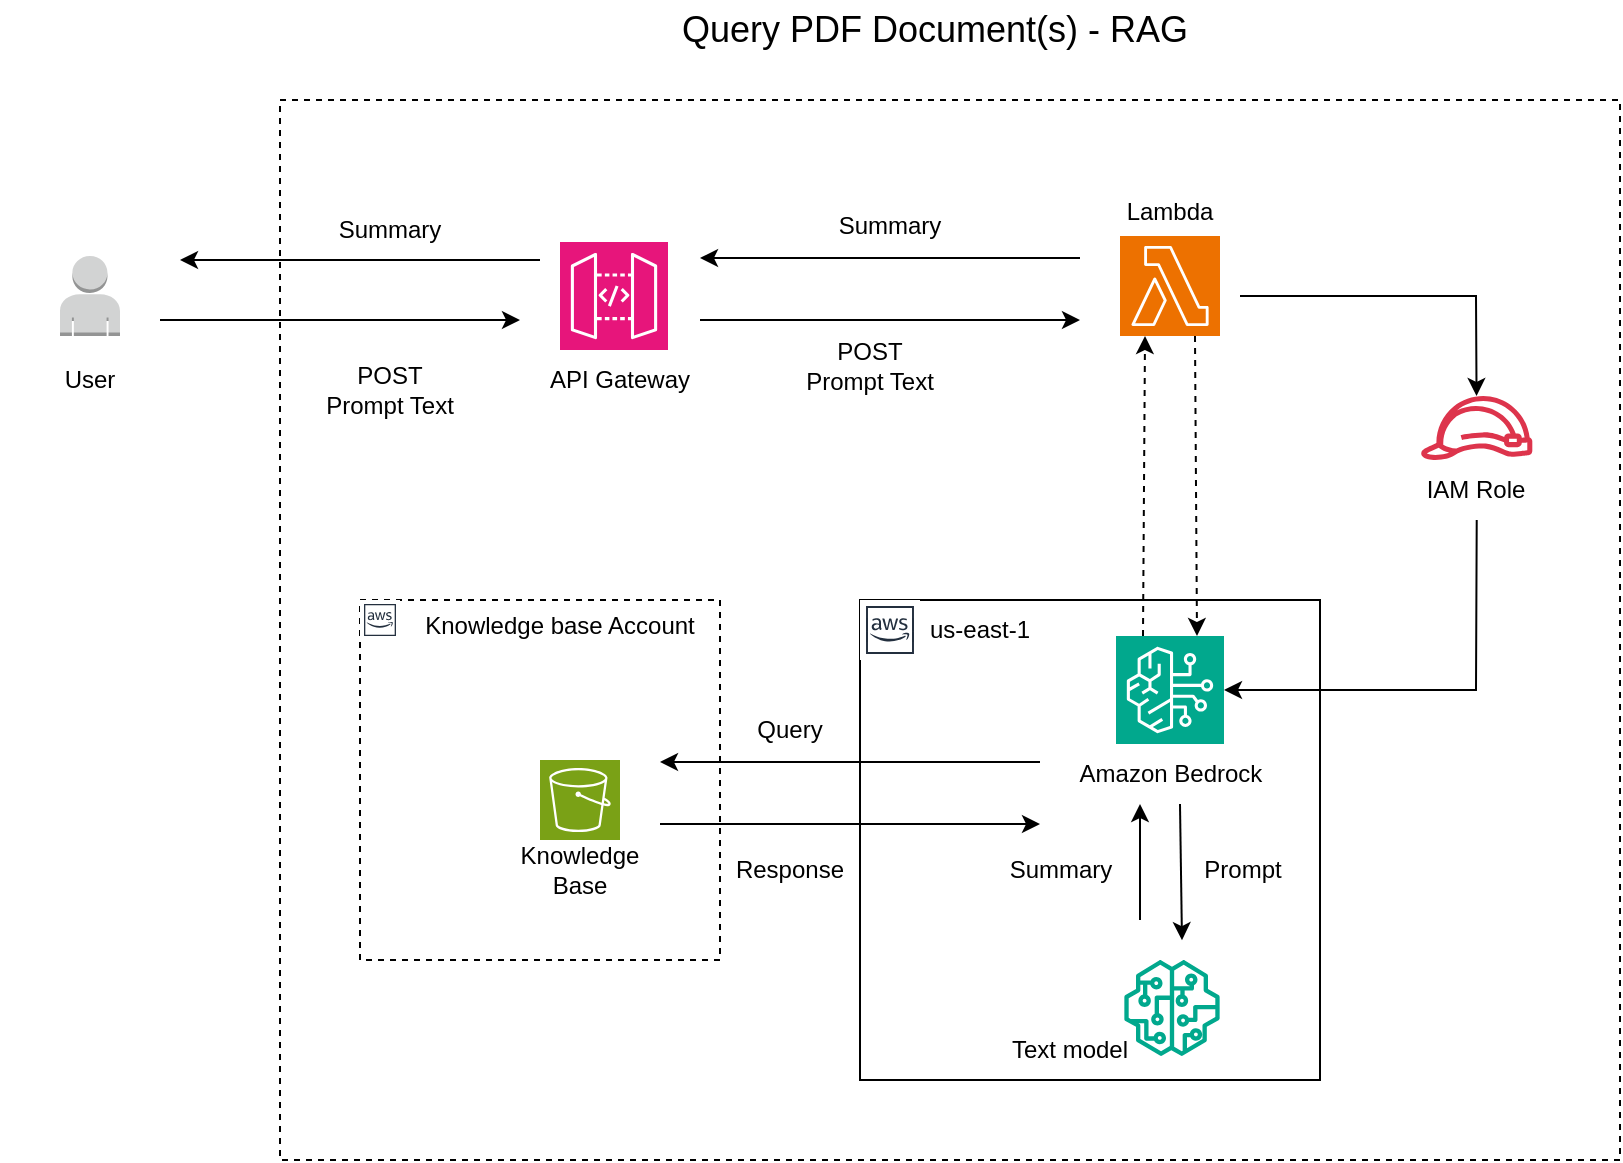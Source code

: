 <mxfile version="24.1.0" type="device">
  <diagram name="Page-1" id="NpT61-VaW0H1hBSerafJ">
    <mxGraphModel dx="1434" dy="777" grid="1" gridSize="10" guides="1" tooltips="1" connect="1" arrows="1" fold="1" page="1" pageScale="1" pageWidth="1169" pageHeight="1654" math="0" shadow="0">
      <root>
        <mxCell id="0" />
        <mxCell id="1" parent="0" />
        <mxCell id="3s9OQ2M8Np6Ftwvt-irq-1" value="" style="rounded=0;whiteSpace=wrap;html=1;dashed=1;" vertex="1" parent="1">
          <mxGeometry x="230" y="110" width="670" height="530" as="geometry" />
        </mxCell>
        <mxCell id="3s9OQ2M8Np6Ftwvt-irq-3" value="" style="outlineConnect=0;dashed=0;verticalLabelPosition=bottom;verticalAlign=top;align=center;html=1;shape=mxgraph.aws3.user;fillColor=#D2D3D3;gradientColor=none;" vertex="1" parent="1">
          <mxGeometry x="120" y="188" width="30" height="40" as="geometry" />
        </mxCell>
        <mxCell id="3s9OQ2M8Np6Ftwvt-irq-4" value="" style="sketch=0;points=[[0,0,0],[0.25,0,0],[0.5,0,0],[0.75,0,0],[1,0,0],[0,1,0],[0.25,1,0],[0.5,1,0],[0.75,1,0],[1,1,0],[0,0.25,0],[0,0.5,0],[0,0.75,0],[1,0.25,0],[1,0.5,0],[1,0.75,0]];outlineConnect=0;fontColor=#232F3E;fillColor=#E7157B;strokeColor=#ffffff;dashed=0;verticalLabelPosition=bottom;verticalAlign=top;align=center;html=1;fontSize=12;fontStyle=0;aspect=fixed;shape=mxgraph.aws4.resourceIcon;resIcon=mxgraph.aws4.api_gateway;" vertex="1" parent="1">
          <mxGeometry x="370" y="181" width="54" height="54" as="geometry" />
        </mxCell>
        <mxCell id="3s9OQ2M8Np6Ftwvt-irq-5" value="" style="endArrow=classic;html=1;rounded=0;" edge="1" parent="1">
          <mxGeometry width="50" height="50" relative="1" as="geometry">
            <mxPoint x="170" y="220" as="sourcePoint" />
            <mxPoint x="350" y="220" as="targetPoint" />
          </mxGeometry>
        </mxCell>
        <mxCell id="3s9OQ2M8Np6Ftwvt-irq-6" value="" style="endArrow=classic;html=1;rounded=0;" edge="1" parent="1">
          <mxGeometry width="50" height="50" relative="1" as="geometry">
            <mxPoint x="360" y="190" as="sourcePoint" />
            <mxPoint x="180" y="190" as="targetPoint" />
          </mxGeometry>
        </mxCell>
        <mxCell id="3s9OQ2M8Np6Ftwvt-irq-7" value="POST&lt;div&gt;Prompt Text&lt;/div&gt;" style="text;html=1;align=center;verticalAlign=middle;whiteSpace=wrap;rounded=0;" vertex="1" parent="1">
          <mxGeometry x="240" y="240" width="90" height="30" as="geometry" />
        </mxCell>
        <mxCell id="3s9OQ2M8Np6Ftwvt-irq-8" value="Summary" style="text;html=1;align=center;verticalAlign=middle;whiteSpace=wrap;rounded=0;" vertex="1" parent="1">
          <mxGeometry x="240" y="160" width="90" height="30" as="geometry" />
        </mxCell>
        <mxCell id="3s9OQ2M8Np6Ftwvt-irq-9" value="" style="sketch=0;points=[[0,0,0],[0.25,0,0],[0.5,0,0],[0.75,0,0],[1,0,0],[0,1,0],[0.25,1,0],[0.5,1,0],[0.75,1,0],[1,1,0],[0,0.25,0],[0,0.5,0],[0,0.75,0],[1,0.25,0],[1,0.5,0],[1,0.75,0]];outlineConnect=0;fontColor=#232F3E;fillColor=#ED7100;strokeColor=#ffffff;dashed=0;verticalLabelPosition=bottom;verticalAlign=top;align=center;html=1;fontSize=12;fontStyle=0;aspect=fixed;shape=mxgraph.aws4.resourceIcon;resIcon=mxgraph.aws4.lambda;" vertex="1" parent="1">
          <mxGeometry x="650" y="178" width="50" height="50" as="geometry" />
        </mxCell>
        <mxCell id="3s9OQ2M8Np6Ftwvt-irq-10" value="" style="endArrow=classic;html=1;rounded=0;" edge="1" parent="1">
          <mxGeometry width="50" height="50" relative="1" as="geometry">
            <mxPoint x="630" y="189" as="sourcePoint" />
            <mxPoint x="440" y="189" as="targetPoint" />
          </mxGeometry>
        </mxCell>
        <mxCell id="3s9OQ2M8Np6Ftwvt-irq-11" value="Summary" style="text;html=1;align=center;verticalAlign=middle;whiteSpace=wrap;rounded=0;" vertex="1" parent="1">
          <mxGeometry x="490" y="158" width="90" height="30" as="geometry" />
        </mxCell>
        <mxCell id="3s9OQ2M8Np6Ftwvt-irq-12" value="POST&lt;div&gt;Prompt Text&lt;/div&gt;" style="text;html=1;align=center;verticalAlign=middle;whiteSpace=wrap;rounded=0;" vertex="1" parent="1">
          <mxGeometry x="480" y="228" width="90" height="30" as="geometry" />
        </mxCell>
        <mxCell id="3s9OQ2M8Np6Ftwvt-irq-13" value="" style="endArrow=classic;html=1;rounded=0;entryX=0.141;entryY=0.193;entryDx=0;entryDy=0;entryPerimeter=0;" edge="1" parent="1">
          <mxGeometry width="50" height="50" relative="1" as="geometry">
            <mxPoint x="440" y="220" as="sourcePoint" />
            <mxPoint x="630" y="220" as="targetPoint" />
          </mxGeometry>
        </mxCell>
        <mxCell id="3s9OQ2M8Np6Ftwvt-irq-14" value="" style="sketch=0;outlineConnect=0;fontColor=#232F3E;gradientColor=none;fillColor=#DD344C;strokeColor=none;dashed=0;verticalLabelPosition=bottom;verticalAlign=top;align=center;html=1;fontSize=12;fontStyle=0;aspect=fixed;pointerEvents=1;shape=mxgraph.aws4.role;" vertex="1" parent="1">
          <mxGeometry x="800" y="258" width="56.73" height="32" as="geometry" />
        </mxCell>
        <mxCell id="3s9OQ2M8Np6Ftwvt-irq-15" value="IAM Role" style="text;html=1;align=center;verticalAlign=middle;whiteSpace=wrap;rounded=0;" vertex="1" parent="1">
          <mxGeometry x="783.36" y="290" width="90" height="30" as="geometry" />
        </mxCell>
        <mxCell id="3s9OQ2M8Np6Ftwvt-irq-16" value="" style="endArrow=classic;html=1;rounded=0;" edge="1" parent="1" target="3s9OQ2M8Np6Ftwvt-irq-14">
          <mxGeometry width="50" height="50" relative="1" as="geometry">
            <mxPoint x="710" y="208" as="sourcePoint" />
            <mxPoint x="760" y="158" as="targetPoint" />
            <Array as="points">
              <mxPoint x="828" y="208" />
            </Array>
          </mxGeometry>
        </mxCell>
        <mxCell id="3s9OQ2M8Np6Ftwvt-irq-17" value="" style="rounded=0;whiteSpace=wrap;html=1;" vertex="1" parent="1">
          <mxGeometry x="520" y="360" width="230" height="240" as="geometry" />
        </mxCell>
        <mxCell id="3s9OQ2M8Np6Ftwvt-irq-18" value="" style="endArrow=classic;html=1;rounded=0;exitX=0.5;exitY=1;exitDx=0;exitDy=0;entryX=1;entryY=0.5;entryDx=0;entryDy=0;entryPerimeter=0;" edge="1" parent="1" source="3s9OQ2M8Np6Ftwvt-irq-15" target="3s9OQ2M8Np6Ftwvt-irq-21">
          <mxGeometry width="50" height="50" relative="1" as="geometry">
            <mxPoint x="710" y="440" as="sourcePoint" />
            <mxPoint x="760" y="390" as="targetPoint" />
            <Array as="points">
              <mxPoint x="828" y="405" />
            </Array>
          </mxGeometry>
        </mxCell>
        <mxCell id="3s9OQ2M8Np6Ftwvt-irq-19" value="us-east-1" style="text;html=1;align=center;verticalAlign=middle;whiteSpace=wrap;rounded=0;" vertex="1" parent="1">
          <mxGeometry x="540" y="360" width="80" height="30" as="geometry" />
        </mxCell>
        <mxCell id="3s9OQ2M8Np6Ftwvt-irq-20" value="" style="sketch=0;outlineConnect=0;fontColor=#232F3E;gradientColor=none;strokeColor=#232F3E;fillColor=#ffffff;dashed=0;verticalLabelPosition=bottom;verticalAlign=top;align=center;html=1;fontSize=12;fontStyle=0;aspect=fixed;shape=mxgraph.aws4.resourceIcon;resIcon=mxgraph.aws4.aws_cloud;" vertex="1" parent="1">
          <mxGeometry x="520" y="360" width="30" height="30" as="geometry" />
        </mxCell>
        <mxCell id="3s9OQ2M8Np6Ftwvt-irq-21" value="" style="sketch=0;points=[[0,0,0],[0.25,0,0],[0.5,0,0],[0.75,0,0],[1,0,0],[0,1,0],[0.25,1,0],[0.5,1,0],[0.75,1,0],[1,1,0],[0,0.25,0],[0,0.5,0],[0,0.75,0],[1,0.25,0],[1,0.5,0],[1,0.75,0]];outlineConnect=0;fontColor=#232F3E;fillColor=#01A88D;strokeColor=#ffffff;dashed=0;verticalLabelPosition=bottom;verticalAlign=top;align=center;html=1;fontSize=12;fontStyle=0;aspect=fixed;shape=mxgraph.aws4.resourceIcon;resIcon=mxgraph.aws4.bedrock;" vertex="1" parent="1">
          <mxGeometry x="648" y="378" width="54" height="54" as="geometry" />
        </mxCell>
        <mxCell id="3s9OQ2M8Np6Ftwvt-irq-22" value="Amazon Bedrock" style="text;html=1;align=center;verticalAlign=middle;whiteSpace=wrap;rounded=0;" vertex="1" parent="1">
          <mxGeometry x="622.5" y="432" width="105" height="30" as="geometry" />
        </mxCell>
        <mxCell id="3s9OQ2M8Np6Ftwvt-irq-23" value="" style="sketch=0;outlineConnect=0;fontColor=#232F3E;gradientColor=none;fillColor=#01A88D;strokeColor=none;dashed=0;verticalLabelPosition=bottom;verticalAlign=top;align=center;html=1;fontSize=12;fontStyle=0;aspect=fixed;pointerEvents=1;shape=mxgraph.aws4.sagemaker_model;" vertex="1" parent="1">
          <mxGeometry x="652" y="540" width="48" height="48" as="geometry" />
        </mxCell>
        <mxCell id="3s9OQ2M8Np6Ftwvt-irq-24" value="" style="endArrow=classic;html=1;rounded=0;exitX=0.75;exitY=1;exitDx=0;exitDy=0;exitPerimeter=0;entryX=0.75;entryY=0;entryDx=0;entryDy=0;entryPerimeter=0;dashed=1;" edge="1" parent="1" source="3s9OQ2M8Np6Ftwvt-irq-9" target="3s9OQ2M8Np6Ftwvt-irq-21">
          <mxGeometry width="50" height="50" relative="1" as="geometry">
            <mxPoint x="648" y="330" as="sourcePoint" />
            <mxPoint x="698" y="280" as="targetPoint" />
          </mxGeometry>
        </mxCell>
        <mxCell id="3s9OQ2M8Np6Ftwvt-irq-25" value="" style="endArrow=classic;html=1;rounded=0;exitX=0.25;exitY=0;exitDx=0;exitDy=0;exitPerimeter=0;entryX=0.25;entryY=1;entryDx=0;entryDy=0;entryPerimeter=0;dashed=1;" edge="1" parent="1" source="3s9OQ2M8Np6Ftwvt-irq-21" target="3s9OQ2M8Np6Ftwvt-irq-9">
          <mxGeometry width="50" height="50" relative="1" as="geometry">
            <mxPoint x="620" y="278" as="sourcePoint" />
            <mxPoint x="670" y="228" as="targetPoint" />
          </mxGeometry>
        </mxCell>
        <mxCell id="3s9OQ2M8Np6Ftwvt-irq-28" value="" style="endArrow=classic;html=1;rounded=0;" edge="1" parent="1">
          <mxGeometry width="50" height="50" relative="1" as="geometry">
            <mxPoint x="660" y="520" as="sourcePoint" />
            <mxPoint x="660" y="462" as="targetPoint" />
          </mxGeometry>
        </mxCell>
        <mxCell id="3s9OQ2M8Np6Ftwvt-irq-29" value="" style="endArrow=classic;html=1;rounded=0;exitX=0.633;exitY=1;exitDx=0;exitDy=0;exitPerimeter=0;entryX=0.739;entryY=0.63;entryDx=0;entryDy=0;entryPerimeter=0;" edge="1" parent="1">
          <mxGeometry width="50" height="50" relative="1" as="geometry">
            <mxPoint x="679.995" y="462" as="sourcePoint" />
            <mxPoint x="681.0" y="530.1" as="targetPoint" />
          </mxGeometry>
        </mxCell>
        <mxCell id="3s9OQ2M8Np6Ftwvt-irq-30" value="Summary" style="text;html=1;align=center;verticalAlign=middle;whiteSpace=wrap;rounded=0;" vertex="1" parent="1">
          <mxGeometry x="589" y="480" width="63" height="30" as="geometry" />
        </mxCell>
        <mxCell id="3s9OQ2M8Np6Ftwvt-irq-31" value="Prompt" style="text;html=1;align=center;verticalAlign=middle;whiteSpace=wrap;rounded=0;" vertex="1" parent="1">
          <mxGeometry x="680" y="480" width="63" height="30" as="geometry" />
        </mxCell>
        <mxCell id="3s9OQ2M8Np6Ftwvt-irq-32" value="" style="rounded=0;whiteSpace=wrap;html=1;dashed=1;" vertex="1" parent="1">
          <mxGeometry x="270" y="360" width="180" height="180" as="geometry" />
        </mxCell>
        <mxCell id="3s9OQ2M8Np6Ftwvt-irq-34" value="" style="sketch=0;points=[[0,0,0],[0.25,0,0],[0.5,0,0],[0.75,0,0],[1,0,0],[0,1,0],[0.25,1,0],[0.5,1,0],[0.75,1,0],[1,1,0],[0,0.25,0],[0,0.5,0],[0,0.75,0],[1,0.25,0],[1,0.5,0],[1,0.75,0]];outlineConnect=0;fontColor=#232F3E;fillColor=#7AA116;strokeColor=#ffffff;dashed=0;verticalLabelPosition=bottom;verticalAlign=top;align=center;html=1;fontSize=12;fontStyle=0;aspect=fixed;shape=mxgraph.aws4.resourceIcon;resIcon=mxgraph.aws4.s3;" vertex="1" parent="1">
          <mxGeometry x="360" y="440" width="40" height="40" as="geometry" />
        </mxCell>
        <mxCell id="3s9OQ2M8Np6Ftwvt-irq-35" value="Knowledge Base" style="text;html=1;align=center;verticalAlign=middle;whiteSpace=wrap;rounded=0;" vertex="1" parent="1">
          <mxGeometry x="340" y="480" width="80" height="30" as="geometry" />
        </mxCell>
        <mxCell id="3s9OQ2M8Np6Ftwvt-irq-36" value="" style="endArrow=classic;html=1;rounded=0;" edge="1" parent="1">
          <mxGeometry width="50" height="50" relative="1" as="geometry">
            <mxPoint x="610" y="441" as="sourcePoint" />
            <mxPoint x="420" y="441" as="targetPoint" />
          </mxGeometry>
        </mxCell>
        <mxCell id="3s9OQ2M8Np6Ftwvt-irq-37" value="Query" style="text;html=1;align=center;verticalAlign=middle;whiteSpace=wrap;rounded=0;" vertex="1" parent="1">
          <mxGeometry x="440" y="410" width="90" height="30" as="geometry" />
        </mxCell>
        <mxCell id="3s9OQ2M8Np6Ftwvt-irq-38" value="Response" style="text;html=1;align=center;verticalAlign=middle;whiteSpace=wrap;rounded=0;" vertex="1" parent="1">
          <mxGeometry x="445" y="480" width="80" height="30" as="geometry" />
        </mxCell>
        <mxCell id="3s9OQ2M8Np6Ftwvt-irq-39" value="" style="endArrow=classic;html=1;rounded=0;entryX=0.141;entryY=0.193;entryDx=0;entryDy=0;entryPerimeter=0;" edge="1" parent="1">
          <mxGeometry width="50" height="50" relative="1" as="geometry">
            <mxPoint x="420" y="472" as="sourcePoint" />
            <mxPoint x="610" y="472" as="targetPoint" />
          </mxGeometry>
        </mxCell>
        <mxCell id="3s9OQ2M8Np6Ftwvt-irq-40" value="&lt;span style=&quot;font-size: 18px;&quot;&gt;Query PDF Document(s) - RAG&lt;/span&gt;" style="text;html=1;align=center;verticalAlign=middle;whiteSpace=wrap;rounded=0;" vertex="1" parent="1">
          <mxGeometry x="390" y="60" width="335" height="30" as="geometry" />
        </mxCell>
        <mxCell id="3s9OQ2M8Np6Ftwvt-irq-41" value="" style="sketch=0;outlineConnect=0;fontColor=#232F3E;gradientColor=none;strokeColor=#232F3E;fillColor=#ffffff;dashed=0;verticalLabelPosition=bottom;verticalAlign=top;align=center;html=1;fontSize=12;fontStyle=0;aspect=fixed;shape=mxgraph.aws4.resourceIcon;resIcon=mxgraph.aws4.aws_cloud;" vertex="1" parent="1">
          <mxGeometry x="270" y="360" width="20" height="20" as="geometry" />
        </mxCell>
        <mxCell id="3s9OQ2M8Np6Ftwvt-irq-42" value="Knowledge base Account" style="text;html=1;align=center;verticalAlign=middle;whiteSpace=wrap;rounded=0;" vertex="1" parent="1">
          <mxGeometry x="300" y="360" width="140" height="25" as="geometry" />
        </mxCell>
        <mxCell id="3s9OQ2M8Np6Ftwvt-irq-43" value="API Gateway" style="text;html=1;align=center;verticalAlign=middle;whiteSpace=wrap;rounded=0;" vertex="1" parent="1">
          <mxGeometry x="355" y="235" width="90" height="30" as="geometry" />
        </mxCell>
        <mxCell id="3s9OQ2M8Np6Ftwvt-irq-44" value="Lambda" style="text;html=1;align=center;verticalAlign=middle;whiteSpace=wrap;rounded=0;" vertex="1" parent="1">
          <mxGeometry x="630" y="151" width="90" height="30" as="geometry" />
        </mxCell>
        <mxCell id="3s9OQ2M8Np6Ftwvt-irq-45" value="Text model" style="text;html=1;align=center;verticalAlign=middle;whiteSpace=wrap;rounded=0;" vertex="1" parent="1">
          <mxGeometry x="580" y="570" width="90" height="30" as="geometry" />
        </mxCell>
        <mxCell id="3s9OQ2M8Np6Ftwvt-irq-46" value="User" style="text;html=1;align=center;verticalAlign=middle;whiteSpace=wrap;rounded=0;" vertex="1" parent="1">
          <mxGeometry x="90" y="235" width="90" height="30" as="geometry" />
        </mxCell>
      </root>
    </mxGraphModel>
  </diagram>
</mxfile>
